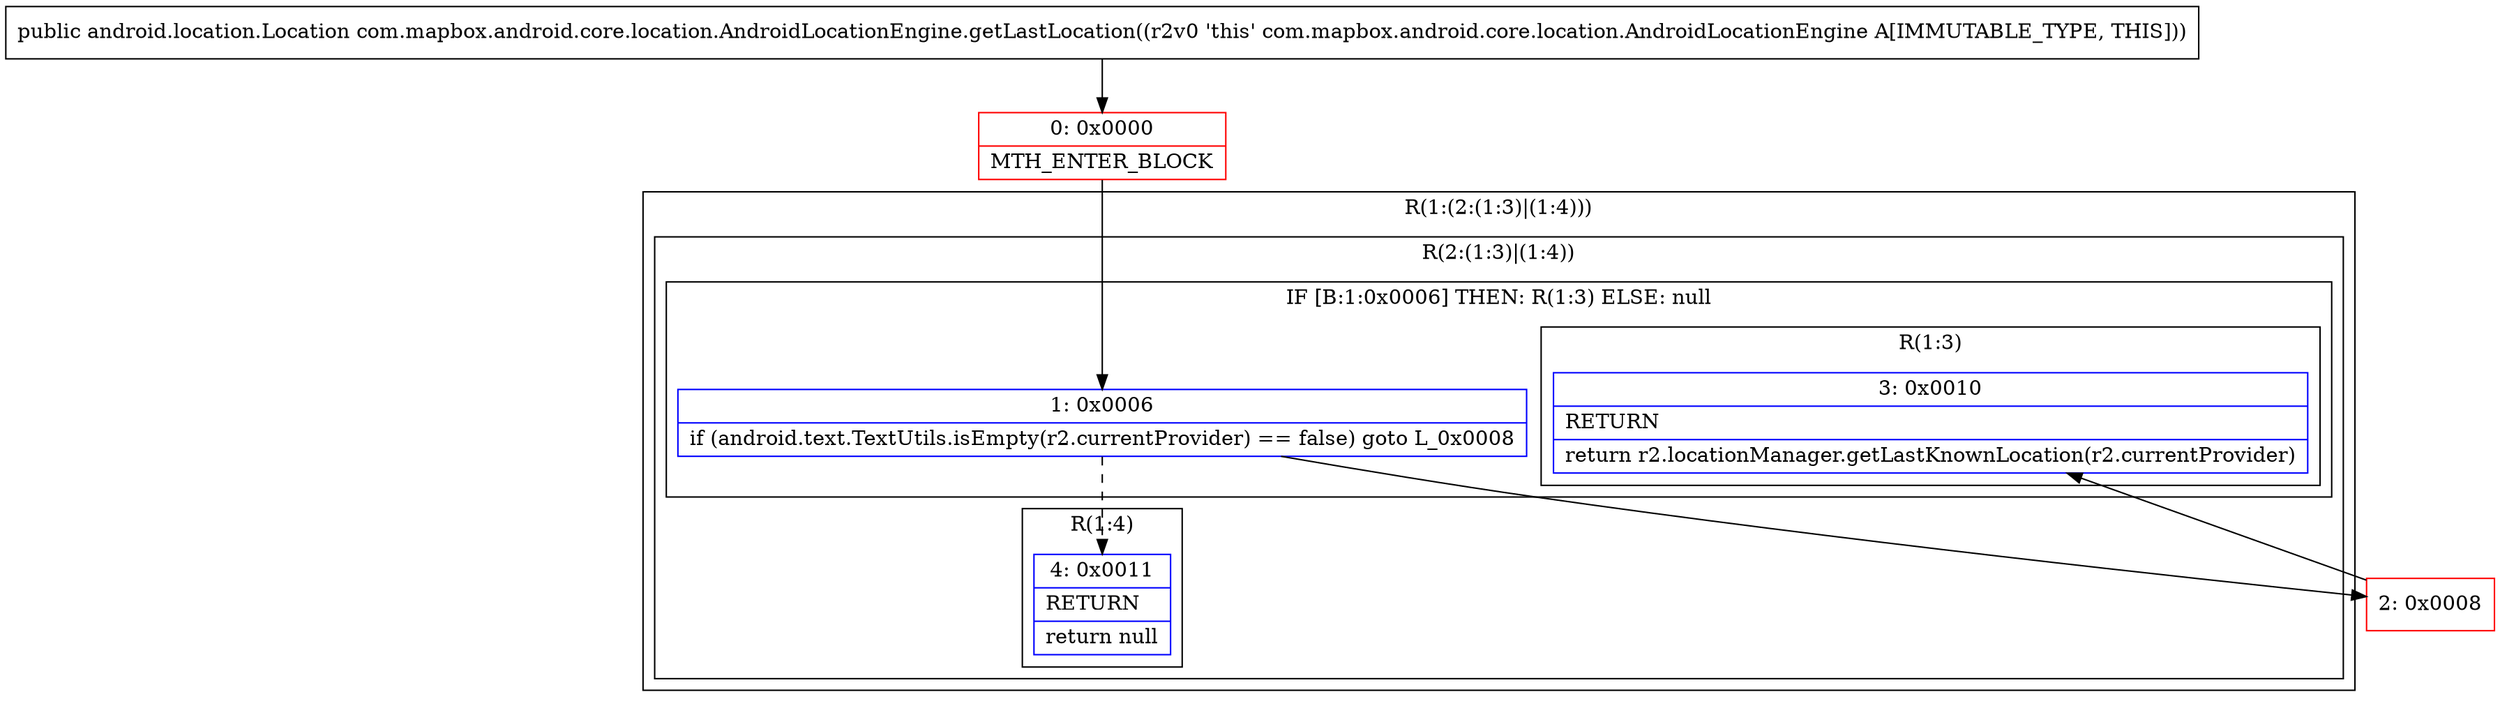 digraph "CFG forcom.mapbox.android.core.location.AndroidLocationEngine.getLastLocation()Landroid\/location\/Location;" {
subgraph cluster_Region_1936650692 {
label = "R(1:(2:(1:3)|(1:4)))";
node [shape=record,color=blue];
subgraph cluster_Region_1150420786 {
label = "R(2:(1:3)|(1:4))";
node [shape=record,color=blue];
subgraph cluster_IfRegion_2009635275 {
label = "IF [B:1:0x0006] THEN: R(1:3) ELSE: null";
node [shape=record,color=blue];
Node_1 [shape=record,label="{1\:\ 0x0006|if (android.text.TextUtils.isEmpty(r2.currentProvider) == false) goto L_0x0008\l}"];
subgraph cluster_Region_1792610497 {
label = "R(1:3)";
node [shape=record,color=blue];
Node_3 [shape=record,label="{3\:\ 0x0010|RETURN\l|return r2.locationManager.getLastKnownLocation(r2.currentProvider)\l}"];
}
}
subgraph cluster_Region_1849502863 {
label = "R(1:4)";
node [shape=record,color=blue];
Node_4 [shape=record,label="{4\:\ 0x0011|RETURN\l|return null\l}"];
}
}
}
Node_0 [shape=record,color=red,label="{0\:\ 0x0000|MTH_ENTER_BLOCK\l}"];
Node_2 [shape=record,color=red,label="{2\:\ 0x0008}"];
MethodNode[shape=record,label="{public android.location.Location com.mapbox.android.core.location.AndroidLocationEngine.getLastLocation((r2v0 'this' com.mapbox.android.core.location.AndroidLocationEngine A[IMMUTABLE_TYPE, THIS])) }"];
MethodNode -> Node_0;
Node_1 -> Node_2;
Node_1 -> Node_4[style=dashed];
Node_0 -> Node_1;
Node_2 -> Node_3;
}

